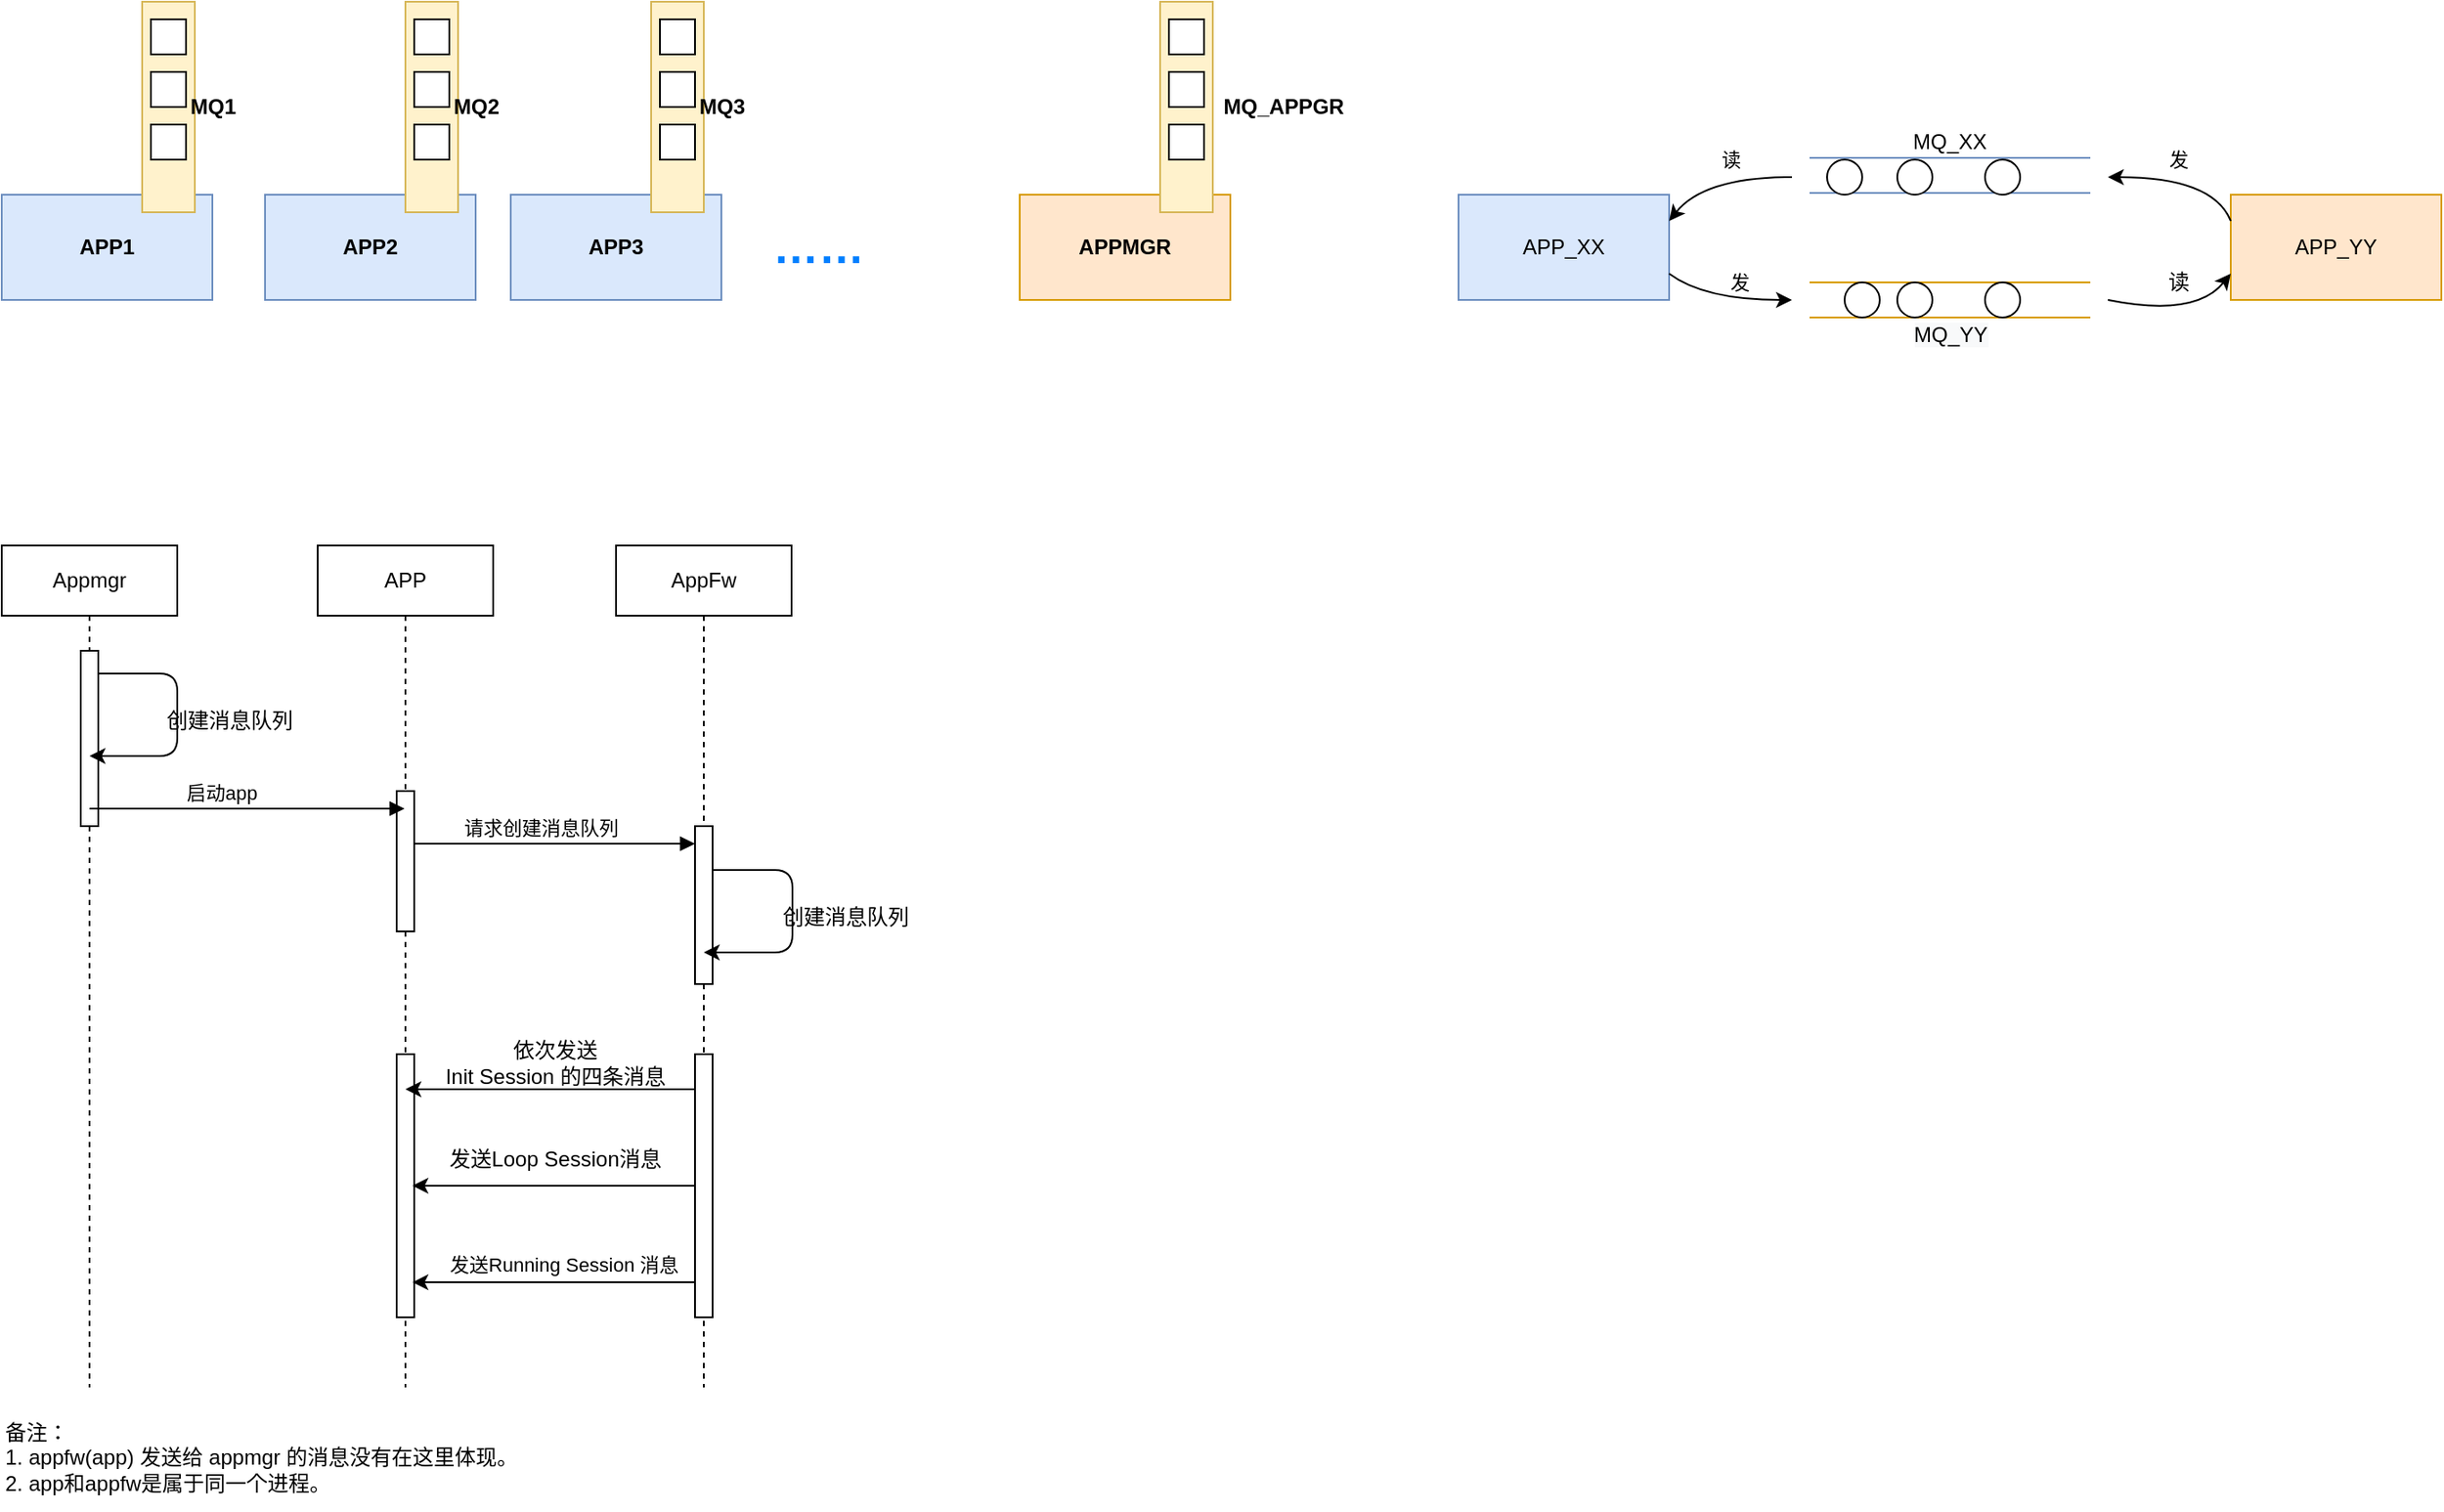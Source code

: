 <mxfile version="14.6.5" type="github">
  <diagram id="e60zMZiTQIU1e4RzCEZa" name="Page-1">
    <mxGraphModel dx="539" dy="487" grid="1" gridSize="10" guides="1" tooltips="1" connect="1" arrows="1" fold="1" page="1" pageScale="1" pageWidth="827" pageHeight="1169" math="0" shadow="0">
      <root>
        <mxCell id="0" />
        <mxCell id="1" parent="0" />
        <mxCell id="ZbRbKk2xAKA3_QXuuNem-1" value="&lt;b&gt;APP1&lt;/b&gt;" style="rounded=0;whiteSpace=wrap;html=1;fillColor=#dae8fc;strokeColor=#6c8ebf;" parent="1" vertex="1">
          <mxGeometry x="100" y="220" width="120" height="60" as="geometry" />
        </mxCell>
        <mxCell id="ZbRbKk2xAKA3_QXuuNem-2" value="" style="rounded=0;whiteSpace=wrap;html=1;fillColor=#fff2cc;strokeColor=#d6b656;" parent="1" vertex="1">
          <mxGeometry x="180" y="110" width="30" height="120" as="geometry" />
        </mxCell>
        <mxCell id="ZbRbKk2xAKA3_QXuuNem-3" value="&lt;b&gt;MQ1&lt;/b&gt;" style="text;html=1;align=center;verticalAlign=middle;resizable=0;points=[];autosize=1;strokeColor=none;" parent="1" vertex="1">
          <mxGeometry x="200" y="160" width="40" height="20" as="geometry" />
        </mxCell>
        <mxCell id="ZbRbKk2xAKA3_QXuuNem-4" value="" style="rounded=0;whiteSpace=wrap;html=1;" parent="1" vertex="1">
          <mxGeometry x="185" y="120" width="20" height="20" as="geometry" />
        </mxCell>
        <mxCell id="ZbRbKk2xAKA3_QXuuNem-5" value="" style="rounded=0;whiteSpace=wrap;html=1;" parent="1" vertex="1">
          <mxGeometry x="185" y="150" width="20" height="20" as="geometry" />
        </mxCell>
        <mxCell id="ZbRbKk2xAKA3_QXuuNem-6" value="" style="rounded=0;whiteSpace=wrap;html=1;" parent="1" vertex="1">
          <mxGeometry x="185" y="180" width="20" height="20" as="geometry" />
        </mxCell>
        <mxCell id="ZbRbKk2xAKA3_QXuuNem-7" value="&lt;b&gt;APP2&lt;/b&gt;" style="rounded=0;whiteSpace=wrap;html=1;fillColor=#dae8fc;strokeColor=#6c8ebf;" parent="1" vertex="1">
          <mxGeometry x="250" y="220" width="120" height="60" as="geometry" />
        </mxCell>
        <mxCell id="ZbRbKk2xAKA3_QXuuNem-8" value="" style="rounded=0;whiteSpace=wrap;html=1;fillColor=#fff2cc;strokeColor=#d6b656;" parent="1" vertex="1">
          <mxGeometry x="330" y="110" width="30" height="120" as="geometry" />
        </mxCell>
        <mxCell id="ZbRbKk2xAKA3_QXuuNem-9" value="&lt;b&gt;MQ2&lt;/b&gt;" style="text;html=1;align=center;verticalAlign=middle;resizable=0;points=[];autosize=1;strokeColor=none;" parent="1" vertex="1">
          <mxGeometry x="350" y="160" width="40" height="20" as="geometry" />
        </mxCell>
        <mxCell id="ZbRbKk2xAKA3_QXuuNem-10" value="" style="rounded=0;whiteSpace=wrap;html=1;" parent="1" vertex="1">
          <mxGeometry x="335" y="120" width="20" height="20" as="geometry" />
        </mxCell>
        <mxCell id="ZbRbKk2xAKA3_QXuuNem-11" value="" style="rounded=0;whiteSpace=wrap;html=1;" parent="1" vertex="1">
          <mxGeometry x="335" y="150" width="20" height="20" as="geometry" />
        </mxCell>
        <mxCell id="ZbRbKk2xAKA3_QXuuNem-12" value="" style="rounded=0;whiteSpace=wrap;html=1;" parent="1" vertex="1">
          <mxGeometry x="335" y="180" width="20" height="20" as="geometry" />
        </mxCell>
        <mxCell id="ZbRbKk2xAKA3_QXuuNem-13" value="&lt;b&gt;APP3&lt;/b&gt;" style="rounded=0;whiteSpace=wrap;html=1;fillColor=#dae8fc;strokeColor=#6c8ebf;" parent="1" vertex="1">
          <mxGeometry x="390" y="220" width="120" height="60" as="geometry" />
        </mxCell>
        <mxCell id="ZbRbKk2xAKA3_QXuuNem-14" value="" style="rounded=0;whiteSpace=wrap;html=1;fillColor=#fff2cc;strokeColor=#d6b656;" parent="1" vertex="1">
          <mxGeometry x="470" y="110" width="30" height="120" as="geometry" />
        </mxCell>
        <mxCell id="ZbRbKk2xAKA3_QXuuNem-15" value="&lt;b&gt;MQ3&lt;/b&gt;" style="text;html=1;align=center;verticalAlign=middle;resizable=0;points=[];autosize=1;strokeColor=none;" parent="1" vertex="1">
          <mxGeometry x="490" y="160" width="40" height="20" as="geometry" />
        </mxCell>
        <mxCell id="ZbRbKk2xAKA3_QXuuNem-16" value="" style="rounded=0;whiteSpace=wrap;html=1;" parent="1" vertex="1">
          <mxGeometry x="475" y="120" width="20" height="20" as="geometry" />
        </mxCell>
        <mxCell id="ZbRbKk2xAKA3_QXuuNem-17" value="" style="rounded=0;whiteSpace=wrap;html=1;" parent="1" vertex="1">
          <mxGeometry x="475" y="150" width="20" height="20" as="geometry" />
        </mxCell>
        <mxCell id="ZbRbKk2xAKA3_QXuuNem-18" value="" style="rounded=0;whiteSpace=wrap;html=1;" parent="1" vertex="1">
          <mxGeometry x="475" y="180" width="20" height="20" as="geometry" />
        </mxCell>
        <mxCell id="ZbRbKk2xAKA3_QXuuNem-19" value="&lt;b&gt;APPMGR&lt;/b&gt;" style="rounded=0;whiteSpace=wrap;html=1;fillColor=#ffe6cc;strokeColor=#d79b00;" parent="1" vertex="1">
          <mxGeometry x="680" y="220" width="120" height="60" as="geometry" />
        </mxCell>
        <mxCell id="ZbRbKk2xAKA3_QXuuNem-20" value="" style="rounded=0;whiteSpace=wrap;html=1;fillColor=#fff2cc;strokeColor=#d6b656;" parent="1" vertex="1">
          <mxGeometry x="760" y="110" width="30" height="120" as="geometry" />
        </mxCell>
        <mxCell id="ZbRbKk2xAKA3_QXuuNem-21" value="&lt;b&gt;MQ_APPGR&lt;/b&gt;" style="text;html=1;align=center;verticalAlign=middle;resizable=0;points=[];autosize=1;strokeColor=none;" parent="1" vertex="1">
          <mxGeometry x="790" y="160" width="80" height="20" as="geometry" />
        </mxCell>
        <mxCell id="ZbRbKk2xAKA3_QXuuNem-22" value="" style="rounded=0;whiteSpace=wrap;html=1;" parent="1" vertex="1">
          <mxGeometry x="765" y="120" width="20" height="20" as="geometry" />
        </mxCell>
        <mxCell id="ZbRbKk2xAKA3_QXuuNem-23" value="" style="rounded=0;whiteSpace=wrap;html=1;" parent="1" vertex="1">
          <mxGeometry x="765" y="150" width="20" height="20" as="geometry" />
        </mxCell>
        <mxCell id="ZbRbKk2xAKA3_QXuuNem-24" value="" style="rounded=0;whiteSpace=wrap;html=1;" parent="1" vertex="1">
          <mxGeometry x="765" y="180" width="20" height="20" as="geometry" />
        </mxCell>
        <mxCell id="ZbRbKk2xAKA3_QXuuNem-26" value="&lt;b&gt;&lt;font style=&quot;font-size: 26px&quot; color=&quot;#007fff&quot;&gt;……&lt;/font&gt;&lt;/b&gt;" style="text;html=1;align=center;verticalAlign=middle;resizable=0;points=[];autosize=1;strokeColor=none;" parent="1" vertex="1">
          <mxGeometry x="530" y="240" width="70" height="20" as="geometry" />
        </mxCell>
        <mxCell id="ZbRbKk2xAKA3_QXuuNem-28" value="APP" style="shape=umlLifeline;perimeter=lifelinePerimeter;whiteSpace=wrap;html=1;container=1;collapsible=0;recursiveResize=0;outlineConnect=0;" parent="1" vertex="1">
          <mxGeometry x="280" y="420" width="100" height="480" as="geometry" />
        </mxCell>
        <mxCell id="ZbRbKk2xAKA3_QXuuNem-35" value="" style="html=1;points=[];perimeter=orthogonalPerimeter;" parent="ZbRbKk2xAKA3_QXuuNem-28" vertex="1">
          <mxGeometry x="45" y="140" width="10" height="80" as="geometry" />
        </mxCell>
        <mxCell id="ZbRbKk2xAKA3_QXuuNem-48" value="" style="html=1;points=[];perimeter=orthogonalPerimeter;" parent="ZbRbKk2xAKA3_QXuuNem-28" vertex="1">
          <mxGeometry x="45" y="290" width="10" height="150" as="geometry" />
        </mxCell>
        <mxCell id="ZbRbKk2xAKA3_QXuuNem-31" value="AppFw" style="shape=umlLifeline;perimeter=lifelinePerimeter;whiteSpace=wrap;html=1;container=1;collapsible=0;recursiveResize=0;outlineConnect=0;" parent="1" vertex="1">
          <mxGeometry x="450" y="420" width="100" height="480" as="geometry" />
        </mxCell>
        <mxCell id="ZbRbKk2xAKA3_QXuuNem-33" value="" style="html=1;points=[];perimeter=orthogonalPerimeter;" parent="ZbRbKk2xAKA3_QXuuNem-31" vertex="1">
          <mxGeometry x="45" y="160" width="10" height="90" as="geometry" />
        </mxCell>
        <mxCell id="ZbRbKk2xAKA3_QXuuNem-47" value="" style="html=1;points=[];perimeter=orthogonalPerimeter;" parent="ZbRbKk2xAKA3_QXuuNem-31" vertex="1">
          <mxGeometry x="45" y="290" width="10" height="150" as="geometry" />
        </mxCell>
        <mxCell id="ZbRbKk2xAKA3_QXuuNem-32" value="Appmgr" style="shape=umlLifeline;perimeter=lifelinePerimeter;whiteSpace=wrap;html=1;container=1;collapsible=0;recursiveResize=0;outlineConnect=0;" parent="1" vertex="1">
          <mxGeometry x="100" y="420" width="100" height="480" as="geometry" />
        </mxCell>
        <mxCell id="ZbRbKk2xAKA3_QXuuNem-36" value="" style="html=1;points=[];perimeter=orthogonalPerimeter;" parent="ZbRbKk2xAKA3_QXuuNem-32" vertex="1">
          <mxGeometry x="45" y="60" width="10" height="100" as="geometry" />
        </mxCell>
        <mxCell id="ZbRbKk2xAKA3_QXuuNem-43" value="" style="endArrow=classic;html=1;" parent="ZbRbKk2xAKA3_QXuuNem-32" target="ZbRbKk2xAKA3_QXuuNem-32" edge="1">
          <mxGeometry width="50" height="50" relative="1" as="geometry">
            <mxPoint x="55" y="73" as="sourcePoint" />
            <mxPoint x="50" y="99" as="targetPoint" />
            <Array as="points">
              <mxPoint x="100" y="73" />
              <mxPoint x="100" y="120" />
            </Array>
          </mxGeometry>
        </mxCell>
        <mxCell id="ZbRbKk2xAKA3_QXuuNem-40" value="启动app" style="html=1;verticalAlign=bottom;endArrow=block;" parent="1" source="ZbRbKk2xAKA3_QXuuNem-32" target="ZbRbKk2xAKA3_QXuuNem-28" edge="1">
          <mxGeometry x="-0.166" width="80" relative="1" as="geometry">
            <mxPoint x="210" y="610" as="sourcePoint" />
            <mxPoint x="320" y="504" as="targetPoint" />
            <Array as="points">
              <mxPoint x="250" y="570" />
            </Array>
            <mxPoint as="offset" />
          </mxGeometry>
        </mxCell>
        <mxCell id="ZbRbKk2xAKA3_QXuuNem-44" value="创建消息队列" style="text;html=1;strokeColor=none;fillColor=none;align=center;verticalAlign=middle;whiteSpace=wrap;rounded=0;" parent="1" vertex="1">
          <mxGeometry x="190" y="510" width="80" height="20" as="geometry" />
        </mxCell>
        <mxCell id="ZbRbKk2xAKA3_QXuuNem-41" value="请求创建消息队列" style="html=1;verticalAlign=bottom;endArrow=block;" parent="1" target="ZbRbKk2xAKA3_QXuuNem-33" edge="1">
          <mxGeometry x="-0.103" width="80" relative="1" as="geometry">
            <mxPoint x="335" y="590" as="sourcePoint" />
            <mxPoint x="480" y="590" as="targetPoint" />
            <mxPoint as="offset" />
          </mxGeometry>
        </mxCell>
        <mxCell id="ZbRbKk2xAKA3_QXuuNem-45" value="" style="endArrow=classic;html=1;" parent="1" edge="1">
          <mxGeometry width="50" height="50" relative="1" as="geometry">
            <mxPoint x="505.5" y="605" as="sourcePoint" />
            <mxPoint x="500" y="652" as="targetPoint" />
            <Array as="points">
              <mxPoint x="550.5" y="605" />
              <mxPoint x="550.5" y="652" />
            </Array>
          </mxGeometry>
        </mxCell>
        <mxCell id="ZbRbKk2xAKA3_QXuuNem-46" value="创建消息队列" style="text;html=1;strokeColor=none;fillColor=none;align=center;verticalAlign=middle;whiteSpace=wrap;rounded=0;" parent="1" vertex="1">
          <mxGeometry x="540.5" y="622" width="80" height="20" as="geometry" />
        </mxCell>
        <mxCell id="ZbRbKk2xAKA3_QXuuNem-49" value="" style="endArrow=classic;html=1;" parent="1" source="ZbRbKk2xAKA3_QXuuNem-47" edge="1">
          <mxGeometry width="50" height="50" relative="1" as="geometry">
            <mxPoint x="400" y="710" as="sourcePoint" />
            <mxPoint x="330" y="730" as="targetPoint" />
            <Array as="points">
              <mxPoint x="430" y="730" />
            </Array>
          </mxGeometry>
        </mxCell>
        <mxCell id="ZbRbKk2xAKA3_QXuuNem-50" value="依次发送&lt;br&gt;&lt;span&gt;Init&lt;/span&gt;&lt;span&gt; Session&amp;nbsp;的四条消息&lt;br&gt;&lt;/span&gt;" style="text;html=1;align=center;verticalAlign=middle;resizable=0;points=[];autosize=1;strokeColor=none;" parent="1" vertex="1">
          <mxGeometry x="345" y="700" width="140" height="30" as="geometry" />
        </mxCell>
        <mxCell id="ZbRbKk2xAKA3_QXuuNem-51" value="备注：&lt;br&gt;1. appfw(app) 发送给&amp;nbsp;appmgr 的消息没有在这里体现。&lt;br&gt;2.&amp;nbsp;app和appfw是属于同一个进程。" style="text;html=1;strokeColor=none;fillColor=none;align=left;verticalAlign=middle;whiteSpace=wrap;rounded=0;" parent="1" vertex="1">
          <mxGeometry x="100" y="910" width="340" height="60" as="geometry" />
        </mxCell>
        <mxCell id="zh4JvbAYSXjQG9twS-E0-1" value="" style="endArrow=classic;html=1;entryX=0.9;entryY=0.5;entryDx=0;entryDy=0;entryPerimeter=0;" edge="1" parent="1" source="ZbRbKk2xAKA3_QXuuNem-47" target="ZbRbKk2xAKA3_QXuuNem-48">
          <mxGeometry width="50" height="50" relative="1" as="geometry">
            <mxPoint x="380" y="790" as="sourcePoint" />
            <mxPoint x="430" y="740" as="targetPoint" />
          </mxGeometry>
        </mxCell>
        <mxCell id="zh4JvbAYSXjQG9twS-E0-2" value="发送Loop&amp;nbsp;Session消息" style="text;html=1;align=center;verticalAlign=middle;resizable=0;points=[];autosize=1;strokeColor=none;" vertex="1" parent="1">
          <mxGeometry x="345" y="760" width="140" height="20" as="geometry" />
        </mxCell>
        <mxCell id="zh4JvbAYSXjQG9twS-E0-3" value="" style="endArrow=classic;html=1;entryX=0.9;entryY=0.867;entryDx=0;entryDy=0;entryPerimeter=0;" edge="1" parent="1" source="ZbRbKk2xAKA3_QXuuNem-47" target="ZbRbKk2xAKA3_QXuuNem-48">
          <mxGeometry width="50" height="50" relative="1" as="geometry">
            <mxPoint x="350" y="700" as="sourcePoint" />
            <mxPoint x="400" y="650" as="targetPoint" />
          </mxGeometry>
        </mxCell>
        <mxCell id="zh4JvbAYSXjQG9twS-E0-5" value="&lt;span&gt;发送Running Session&amp;nbsp;消息&lt;/span&gt;" style="edgeLabel;html=1;align=center;verticalAlign=middle;resizable=0;points=[];" vertex="1" connectable="0" parent="zh4JvbAYSXjQG9twS-E0-3">
          <mxGeometry x="-0.18" y="-1" relative="1" as="geometry">
            <mxPoint x="-9" y="-9" as="offset" />
          </mxGeometry>
        </mxCell>
        <mxCell id="zh4JvbAYSXjQG9twS-E0-13" value="APP_XX" style="rounded=0;whiteSpace=wrap;html=1;fillColor=#dae8fc;strokeColor=#6c8ebf;" vertex="1" parent="1">
          <mxGeometry x="930" y="220" width="120" height="60" as="geometry" />
        </mxCell>
        <mxCell id="zh4JvbAYSXjQG9twS-E0-18" value="APP_YY" style="rounded=0;whiteSpace=wrap;html=1;fillColor=#ffe6cc;strokeColor=#d79b00;" vertex="1" parent="1">
          <mxGeometry x="1370" y="220" width="120" height="60" as="geometry" />
        </mxCell>
        <mxCell id="zh4JvbAYSXjQG9twS-E0-20" value="" style="endArrow=none;html=1;fillColor=#dae8fc;strokeColor=#6c8ebf;" edge="1" parent="1">
          <mxGeometry width="50" height="50" relative="1" as="geometry">
            <mxPoint x="1130" y="199" as="sourcePoint" />
            <mxPoint x="1290" y="199" as="targetPoint" />
          </mxGeometry>
        </mxCell>
        <mxCell id="zh4JvbAYSXjQG9twS-E0-21" value="" style="endArrow=none;html=1;fillColor=#dae8fc;strokeColor=#6c8ebf;" edge="1" parent="1">
          <mxGeometry width="50" height="50" relative="1" as="geometry">
            <mxPoint x="1130" y="219" as="sourcePoint" />
            <mxPoint x="1290" y="219" as="targetPoint" />
          </mxGeometry>
        </mxCell>
        <mxCell id="zh4JvbAYSXjQG9twS-E0-22" value="" style="endArrow=none;html=1;fillColor=#ffe6cc;strokeColor=#d79b00;" edge="1" parent="1">
          <mxGeometry width="50" height="50" relative="1" as="geometry">
            <mxPoint x="1130" y="270" as="sourcePoint" />
            <mxPoint x="1290" y="270" as="targetPoint" />
          </mxGeometry>
        </mxCell>
        <mxCell id="zh4JvbAYSXjQG9twS-E0-23" value="" style="endArrow=none;html=1;fillColor=#ffe6cc;strokeColor=#d79b00;" edge="1" parent="1">
          <mxGeometry width="50" height="50" relative="1" as="geometry">
            <mxPoint x="1130" y="290" as="sourcePoint" />
            <mxPoint x="1290" y="290" as="targetPoint" />
          </mxGeometry>
        </mxCell>
        <mxCell id="zh4JvbAYSXjQG9twS-E0-25" value="&lt;span style=&quot;font-size: 12px ; background-color: rgb(248 , 249 , 250)&quot;&gt;MQ_YY&lt;/span&gt;" style="edgeLabel;html=1;align=center;verticalAlign=middle;resizable=0;points=[];" vertex="1" connectable="0" parent="zh4JvbAYSXjQG9twS-E0-23">
          <mxGeometry x="0.175" y="3" relative="1" as="geometry">
            <mxPoint x="-14" y="13" as="offset" />
          </mxGeometry>
        </mxCell>
        <mxCell id="zh4JvbAYSXjQG9twS-E0-24" value="MQ_XX" style="text;html=1;strokeColor=none;fillColor=none;align=center;verticalAlign=middle;whiteSpace=wrap;rounded=0;" vertex="1" parent="1">
          <mxGeometry x="1190" y="180" width="40" height="20" as="geometry" />
        </mxCell>
        <mxCell id="zh4JvbAYSXjQG9twS-E0-31" value="" style="ellipse;whiteSpace=wrap;html=1;aspect=fixed;" vertex="1" parent="1">
          <mxGeometry x="1140" y="200" width="20" height="20" as="geometry" />
        </mxCell>
        <mxCell id="zh4JvbAYSXjQG9twS-E0-32" value="" style="ellipse;whiteSpace=wrap;html=1;aspect=fixed;" vertex="1" parent="1">
          <mxGeometry x="1180" y="200" width="20" height="20" as="geometry" />
        </mxCell>
        <mxCell id="zh4JvbAYSXjQG9twS-E0-33" value="" style="ellipse;whiteSpace=wrap;html=1;aspect=fixed;" vertex="1" parent="1">
          <mxGeometry x="1230" y="200" width="20" height="20" as="geometry" />
        </mxCell>
        <mxCell id="zh4JvbAYSXjQG9twS-E0-34" value="" style="ellipse;whiteSpace=wrap;html=1;aspect=fixed;" vertex="1" parent="1">
          <mxGeometry x="1230" y="270" width="20" height="20" as="geometry" />
        </mxCell>
        <mxCell id="zh4JvbAYSXjQG9twS-E0-35" value="" style="ellipse;whiteSpace=wrap;html=1;aspect=fixed;" vertex="1" parent="1">
          <mxGeometry x="1180" y="270" width="20" height="20" as="geometry" />
        </mxCell>
        <mxCell id="zh4JvbAYSXjQG9twS-E0-36" value="" style="ellipse;whiteSpace=wrap;html=1;aspect=fixed;" vertex="1" parent="1">
          <mxGeometry x="1150" y="270" width="20" height="20" as="geometry" />
        </mxCell>
        <mxCell id="zh4JvbAYSXjQG9twS-E0-41" value="" style="curved=1;endArrow=classic;html=1;entryX=1;entryY=0.25;entryDx=0;entryDy=0;" edge="1" parent="1" target="zh4JvbAYSXjQG9twS-E0-13">
          <mxGeometry width="50" height="50" relative="1" as="geometry">
            <mxPoint x="1120" y="210" as="sourcePoint" />
            <mxPoint x="1130" y="130" as="targetPoint" />
            <Array as="points">
              <mxPoint x="1070" y="210" />
            </Array>
          </mxGeometry>
        </mxCell>
        <mxCell id="zh4JvbAYSXjQG9twS-E0-45" value="读" style="edgeLabel;html=1;align=center;verticalAlign=middle;resizable=0;points=[];" vertex="1" connectable="0" parent="zh4JvbAYSXjQG9twS-E0-41">
          <mxGeometry x="-0.146" y="5" relative="1" as="geometry">
            <mxPoint y="-15" as="offset" />
          </mxGeometry>
        </mxCell>
        <mxCell id="zh4JvbAYSXjQG9twS-E0-42" value="" style="curved=1;endArrow=classic;html=1;entryX=0;entryY=0.75;entryDx=0;entryDy=0;" edge="1" parent="1" target="zh4JvbAYSXjQG9twS-E0-18">
          <mxGeometry width="50" height="50" relative="1" as="geometry">
            <mxPoint x="1300" y="280" as="sourcePoint" />
            <mxPoint x="1330" y="280" as="targetPoint" />
            <Array as="points">
              <mxPoint x="1350" y="290" />
            </Array>
          </mxGeometry>
        </mxCell>
        <mxCell id="zh4JvbAYSXjQG9twS-E0-43" value="" style="curved=1;endArrow=classic;html=1;exitX=1;exitY=0.75;exitDx=0;exitDy=0;" edge="1" parent="1" source="zh4JvbAYSXjQG9twS-E0-13">
          <mxGeometry width="50" height="50" relative="1" as="geometry">
            <mxPoint x="1130" y="220" as="sourcePoint" />
            <mxPoint x="1120" y="280" as="targetPoint" />
            <Array as="points">
              <mxPoint x="1070" y="280" />
            </Array>
          </mxGeometry>
        </mxCell>
        <mxCell id="zh4JvbAYSXjQG9twS-E0-46" value="发" style="edgeLabel;html=1;align=center;verticalAlign=middle;resizable=0;points=[];" vertex="1" connectable="0" parent="zh4JvbAYSXjQG9twS-E0-43">
          <mxGeometry x="0.067" y="3" relative="1" as="geometry">
            <mxPoint x="5" y="-7" as="offset" />
          </mxGeometry>
        </mxCell>
        <mxCell id="zh4JvbAYSXjQG9twS-E0-44" value="" style="curved=1;endArrow=classic;html=1;exitX=0;exitY=0.25;exitDx=0;exitDy=0;" edge="1" parent="1" source="zh4JvbAYSXjQG9twS-E0-18">
          <mxGeometry width="50" height="50" relative="1" as="geometry">
            <mxPoint x="1380" y="250" as="sourcePoint" />
            <mxPoint x="1300" y="210" as="targetPoint" />
            <Array as="points">
              <mxPoint x="1360" y="210" />
            </Array>
          </mxGeometry>
        </mxCell>
        <mxCell id="zh4JvbAYSXjQG9twS-E0-47" value="发" style="edgeLabel;html=1;align=center;verticalAlign=middle;resizable=0;points=[];" vertex="1" connectable="0" parent="zh4JvbAYSXjQG9twS-E0-44">
          <mxGeometry x="-0.012" y="6" relative="1" as="geometry">
            <mxPoint x="-4" y="-16" as="offset" />
          </mxGeometry>
        </mxCell>
        <mxCell id="zh4JvbAYSXjQG9twS-E0-48" value="读" style="text;html=1;align=center;verticalAlign=middle;resizable=0;points=[];autosize=1;strokeColor=none;" vertex="1" parent="1">
          <mxGeometry x="1325" y="260" width="30" height="20" as="geometry" />
        </mxCell>
      </root>
    </mxGraphModel>
  </diagram>
</mxfile>
